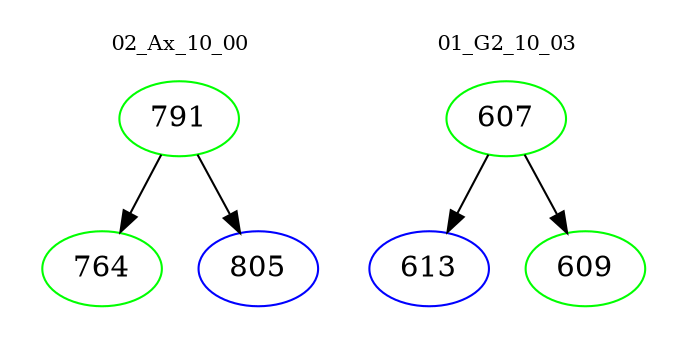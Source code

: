 digraph{
subgraph cluster_0 {
color = white
label = "02_Ax_10_00";
fontsize=10;
T0_791 [label="791", color="green"]
T0_791 -> T0_764 [color="black"]
T0_764 [label="764", color="green"]
T0_791 -> T0_805 [color="black"]
T0_805 [label="805", color="blue"]
}
subgraph cluster_1 {
color = white
label = "01_G2_10_03";
fontsize=10;
T1_607 [label="607", color="green"]
T1_607 -> T1_613 [color="black"]
T1_613 [label="613", color="blue"]
T1_607 -> T1_609 [color="black"]
T1_609 [label="609", color="green"]
}
}
